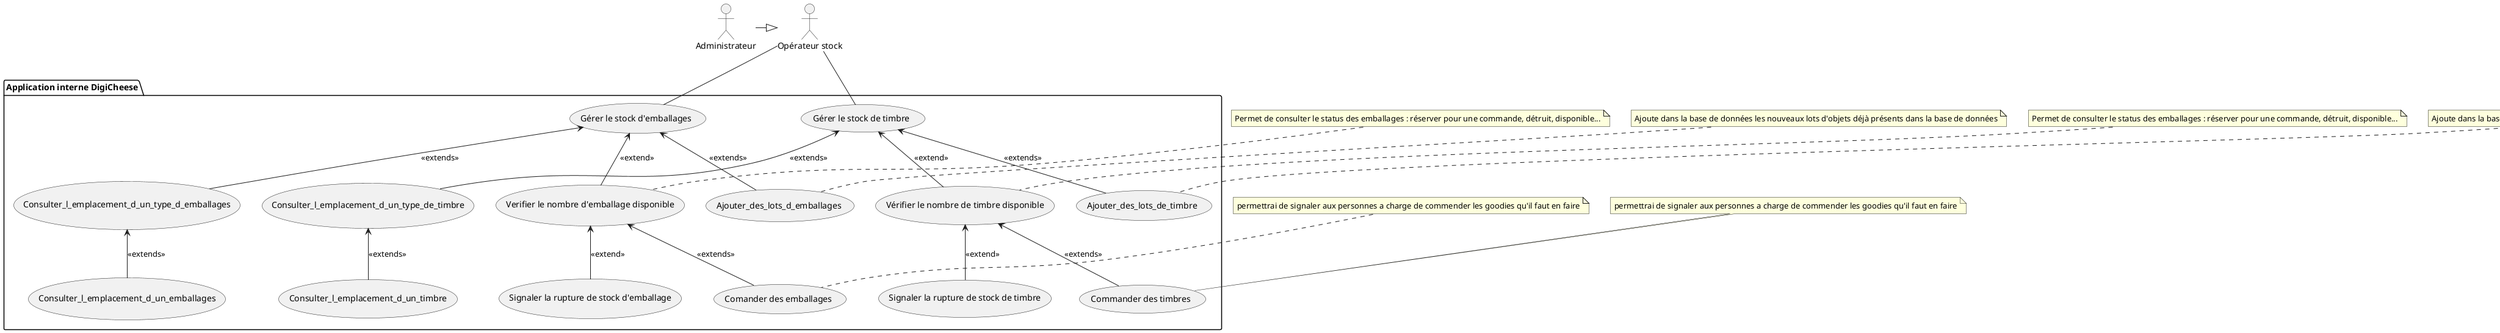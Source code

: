 @startuml Cas d'utilisation gestion des stocks emballage

actor "Opérateur stock"
actor "Administrateur"

package "Application interne DigiCheese" {
    
    'usecase Ajouter_un_nouvel_objet
    'usecase Modifier_les_données_d_un_objet

    usecase "Gérer le stock d'emballages"
    usecase "Gérer le stock de timbre"
    
    usecase "Verifier le nombre d'emballage disponible"
    usecase "Signaler la rupture de stock d'emballage"
    usecase "Comander des emballages"

    usecase "Vérifier le nombre de timbre disponible"
    usecase "Signaler la rupture de stock de timbre"
    usecase "Commander des timbres"

    usecase Consulter_l_emplacement_d_un_type_d_emballages
    usecase Consulter_l_emplacement_d_un_emballages

    usecase Consulter_l_emplacement_d_un_type_de_timbre
    usecase Consulter_l_emplacement_d_un_timbre

    usecase Ajouter_des_lots_d_emballages

    usecase Ajouter_des_lots_de_timbre

}

"Administrateur" -|> "Opérateur stock"

'"Administrateur" -- Ajouter_un_nouvel_objet
'"Administrateur" -- Modifier_les_données_d_un_objet

"Opérateur stock" -- "Gérer le stock d'emballages"
"Gérer le stock d'emballages" <-- "Verifier le nombre d'emballage disponible" : <<extend>>
"Verifier le nombre d'emballage disponible" <-- "Signaler la rupture de stock d'emballage" : <<extend>>
"Verifier le nombre d'emballage disponible" <-- "Comander des emballages" : <<extends>>

"Gérer le stock d'emballages" <-- Consulter_l_emplacement_d_un_type_d_emballages : <<extends>>
Consulter_l_emplacement_d_un_type_d_emballages <-- Consulter_l_emplacement_d_un_emballages : <<extends>>

"Gérer le stock d'emballages" <-- Ajouter_des_lots_d_emballages : <<extends>>

note "Permet de consulter le status des emballages : réserver pour une commande, détruit, disponible..." as N1
N1 .. "Verifier le nombre d'emballage disponible"

note "permettrai de signaler aux personnes a charge de commender les goodies qu'il faut en faire" as N2
N2 .. "Comander des emballages"

note "Ajoute dans la base de données les nouveaux lots d'objets déjà présents dans la base de données" as N3
N3 .. Ajouter_des_lots_d_emballages


"Opérateur stock" -- "Gérer le stock de timbre"
"Gérer le stock de timbre" <-- "Vérifier le nombre de timbre disponible" : <<extend>>
"Vérifier le nombre de timbre disponible" <-- "Signaler la rupture de stock de timbre" : <<extend>>
"Vérifier le nombre de timbre disponible" <-- "Commander des timbres" : <<extends>>

"Gérer le stock de timbre" <-- Consulter_l_emplacement_d_un_type_de_timbre : <<extends>>
Consulter_l_emplacement_d_un_type_de_timbre <-- Consulter_l_emplacement_d_un_timbre : <<extends>>

"Gérer le stock de timbre" <-- Ajouter_des_lots_de_timbre : <<extends>>

note "Permet de consulter le status des emballages : réserver pour une commande, détruit, disponible..." as N4
N4 .. "Vérifier le nombre de timbre disponible"

note "permettrai de signaler aux personnes a charge de commender les goodies qu'il faut en faire" as N5
N5 .. "Commander des timbres"

note "Ajoute dans la base de données les nouveaux lots d'objets déjà présents dans la base de données" as N6
N6 .. Ajouter_des_lots_de_timbre
@enduml